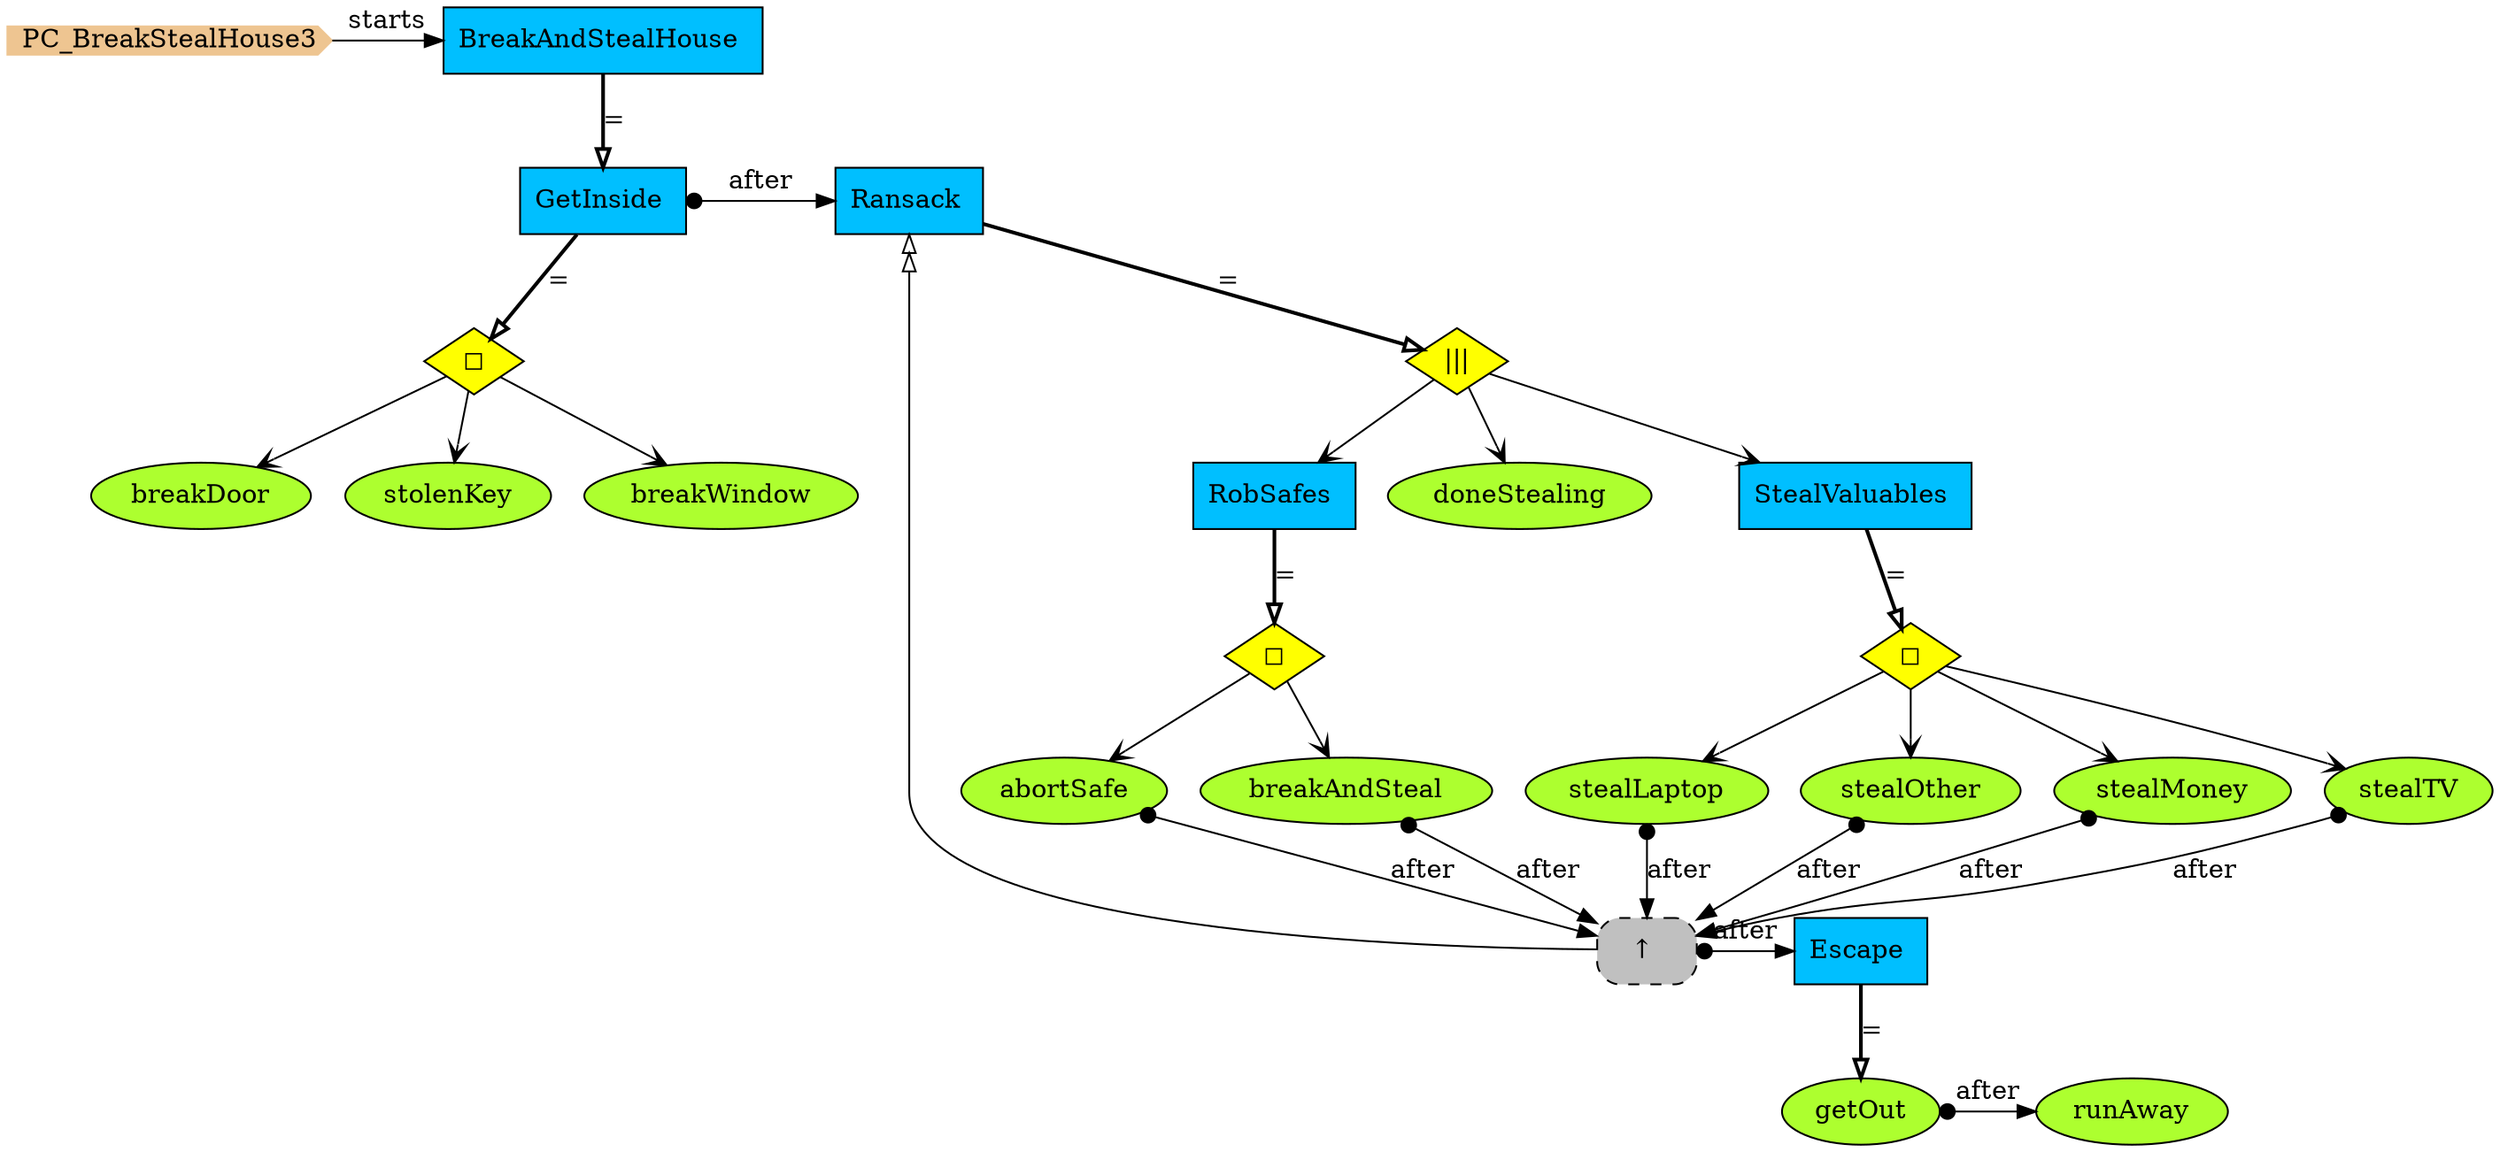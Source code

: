 digraph {
StartN_ [shape = cds,color=burlywood2,style=filled,height=.2,width=.2, label =PC_BreakStealHouse3];
GetInside [shape=box,fillcolor=deepskyblue,style = filled,label="GetInside "];
breakDoor [shape=ellipse,fillcolor=greenyellow,style = filled,label="breakDoor"];
stolenKey [shape=ellipse,fillcolor=greenyellow,style = filled,label="stolenKey"];
OpRansack [shape=diamond,fillcolor=yellow,style = filled,label="|||"];
RobSafes [shape=box,fillcolor=deepskyblue,style = filled,label="RobSafes "];
OpStealValuables [shape=diamond,fillcolor=yellow,style = filled,label="◻︎"];
stealLaptop [shape=ellipse,fillcolor=greenyellow,style = filled,label="stealLaptop"];
stealOther [shape=ellipse,fillcolor=greenyellow,style = filled,label="stealOther"];
OpRobSafes [shape=diamond,fillcolor=yellow,style = filled,label="◻︎"];
abortSafe [shape=ellipse,fillcolor=greenyellow,style = filled,label="abortSafe"];
getOut [shape=ellipse,fillcolor=greenyellow,style = filled,label="getOut"];
runAway [shape=ellipse,fillcolor=greenyellow,style = filled,label="runAway"];
Escape [shape=box,fillcolor=deepskyblue,style = filled,label="Escape "];
breakAndSteal [shape=ellipse,fillcolor=greenyellow,style = filled,label="breakAndSteal"];
RefRansack [shape=rectangle,fillcolor=gray,style="rounded,filled,dashed",label="↑ "];
stealMoney [shape=ellipse,fillcolor=greenyellow,style = filled,label="stealMoney"];
stealTV [shape=ellipse,fillcolor=greenyellow,style = filled,label="stealTV"];
doneStealing [shape=ellipse,fillcolor=greenyellow,style = filled,label="doneStealing"];
StealValuables [shape=box,fillcolor=deepskyblue,style = filled,label="StealValuables "];
Ransack [shape=box,fillcolor=deepskyblue,style = filled,label="Ransack "];
breakWindow [shape=ellipse,fillcolor=greenyellow,style = filled,label="breakWindow"];
OpGetInside [shape=diamond,fillcolor=yellow,style = filled,label="◻︎"];
BreakAndStealHouse [shape=box,fillcolor=deepskyblue,style = filled,label="BreakAndStealHouse "];

{rank=same;Escape,RefRansack}
{rank=same;Ransack,GetInside}
{rank=same;runAway,getOut}
{rank=same;BreakAndStealHouse,StartN_}

RefRansack->Escape[arrowtail=dot,dir=both,label="after"];
breakAndSteal->RefRansack[arrowtail=dot,dir=both,label="after"];
OpRobSafes->breakAndSteal[arrowhead="open"];
stealOther->RefRansack[arrowtail=dot,dir=both,label="after"];
stealLaptop->RefRansack[arrowtail=dot,dir=both,label="after"];
OpStealValuables->stealOther[arrowhead="open"];
OpStealValuables->stealLaptop[arrowhead="open"];
OpRansack->doneStealing[arrowhead="open"];
OpRansack->StealValuables[arrowhead="open"];
OpGetInside->stolenKey[arrowhead="open"];
OpGetInside->breakDoor[arrowhead="open"];
GetInside->OpGetInside[arrowhead="onormal",penwidth=2,label="="];
RobSafes->OpRobSafes[arrowhead="onormal",penwidth=2,label="="];
Escape->getOut[arrowhead="onormal",penwidth=2,label="="];
StealValuables->OpStealValuables[arrowhead="onormal",penwidth=2,label="="];
Ransack->OpRansack[arrowhead="onormal",penwidth=2,label="="];
BreakAndStealHouse->GetInside[arrowhead="onormal",penwidth=2,label="="];
StartN_->BreakAndStealHouse[label="starts"];
OpGetInside->breakWindow[arrowhead="open"];
GetInside->Ransack[arrowtail=dot,dir=both,label="after"];
OpRansack->RobSafes[arrowhead="open"];
OpStealValuables->stealTV[arrowhead="open"];
OpStealValuables->stealMoney[arrowhead="open"];
stealTV->RefRansack[arrowtail=dot,dir=both,label="after"];
stealMoney->RefRansack[arrowtail=dot,dir=both,label="after"];
RefRansack->Ransack[arrowhead="normalnormal",fillcolor=white,label=" "];
OpRobSafes->abortSafe[arrowhead="open"];
abortSafe->RefRansack[arrowtail=dot,dir=both,label="after"];
getOut->runAway[arrowtail=dot,dir=both,label="after"];
}